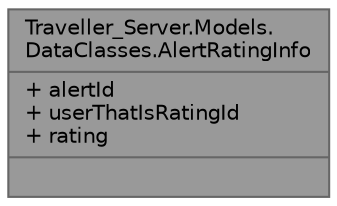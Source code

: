 digraph "Traveller_Server.Models.DataClasses.AlertRatingInfo"
{
 // LATEX_PDF_SIZE
  bgcolor="transparent";
  edge [fontname=Helvetica,fontsize=10,labelfontname=Helvetica,labelfontsize=10];
  node [fontname=Helvetica,fontsize=10,shape=box,height=0.2,width=0.4];
  Node1 [shape=record,label="{Traveller_Server.Models.\lDataClasses.AlertRatingInfo\n|+ alertId\l+ userThatIsRatingId\l+ rating\l|}",height=0.2,width=0.4,color="gray40", fillcolor="grey60", style="filled", fontcolor="black",tooltip="Class used as an interface to communicate with the front-end to get info related to rating an alert."];
}
